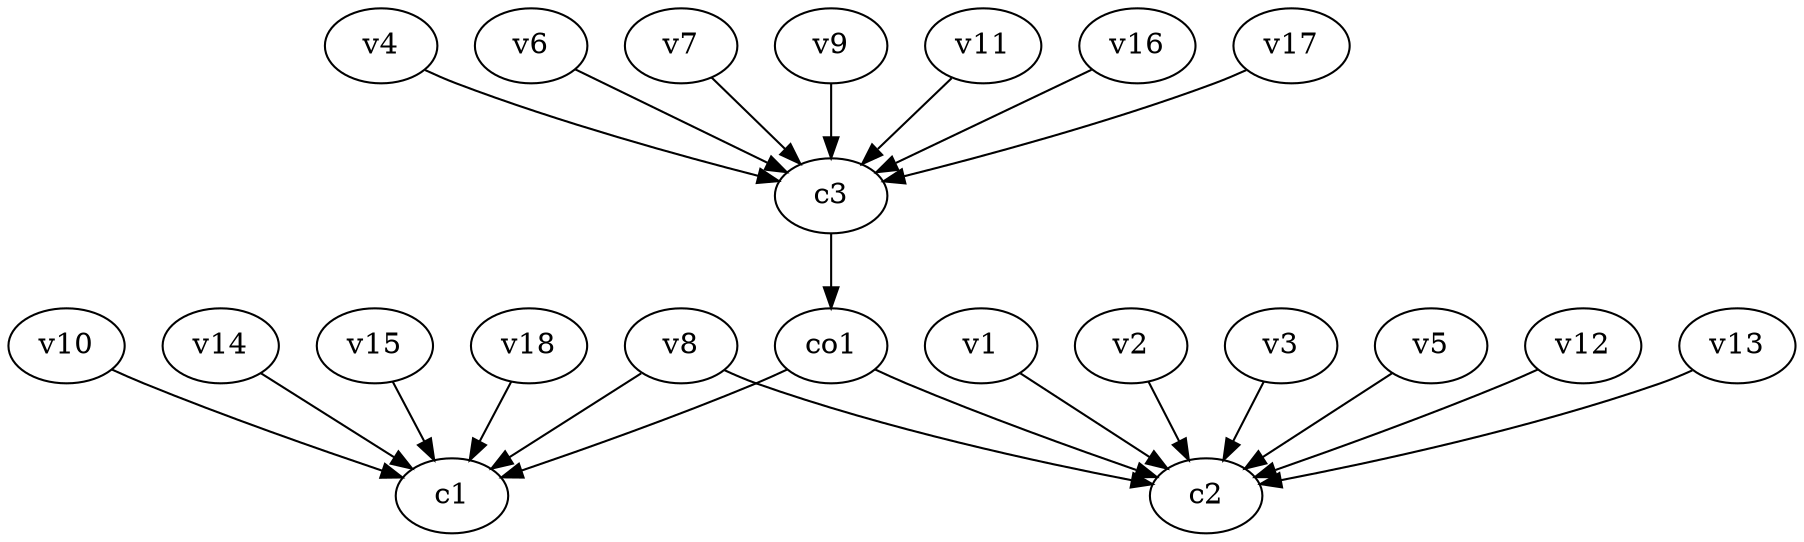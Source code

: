 strict digraph  {
c1;
c2;
c3;
v1;
v2;
v3;
v4;
v5;
v6;
v7;
v8;
v9;
v10;
v11;
v12;
v13;
v14;
v15;
v16;
v17;
v18;
co1;
c3 -> co1  [weight=1];
v1 -> c2  [weight=1];
v2 -> c2  [weight=1];
v3 -> c2  [weight=1];
v4 -> c3  [weight=1];
v5 -> c2  [weight=1];
v6 -> c3  [weight=1];
v7 -> c3  [weight=1];
v8 -> c2  [weight=1];
v8 -> c1  [weight=1];
v9 -> c3  [weight=1];
v10 -> c1  [weight=1];
v11 -> c3  [weight=1];
v12 -> c2  [weight=1];
v13 -> c2  [weight=1];
v14 -> c1  [weight=1];
v15 -> c1  [weight=1];
v16 -> c3  [weight=1];
v17 -> c3  [weight=1];
v18 -> c1  [weight=1];
co1 -> c2  [weight=1];
co1 -> c1  [weight=1];
}
